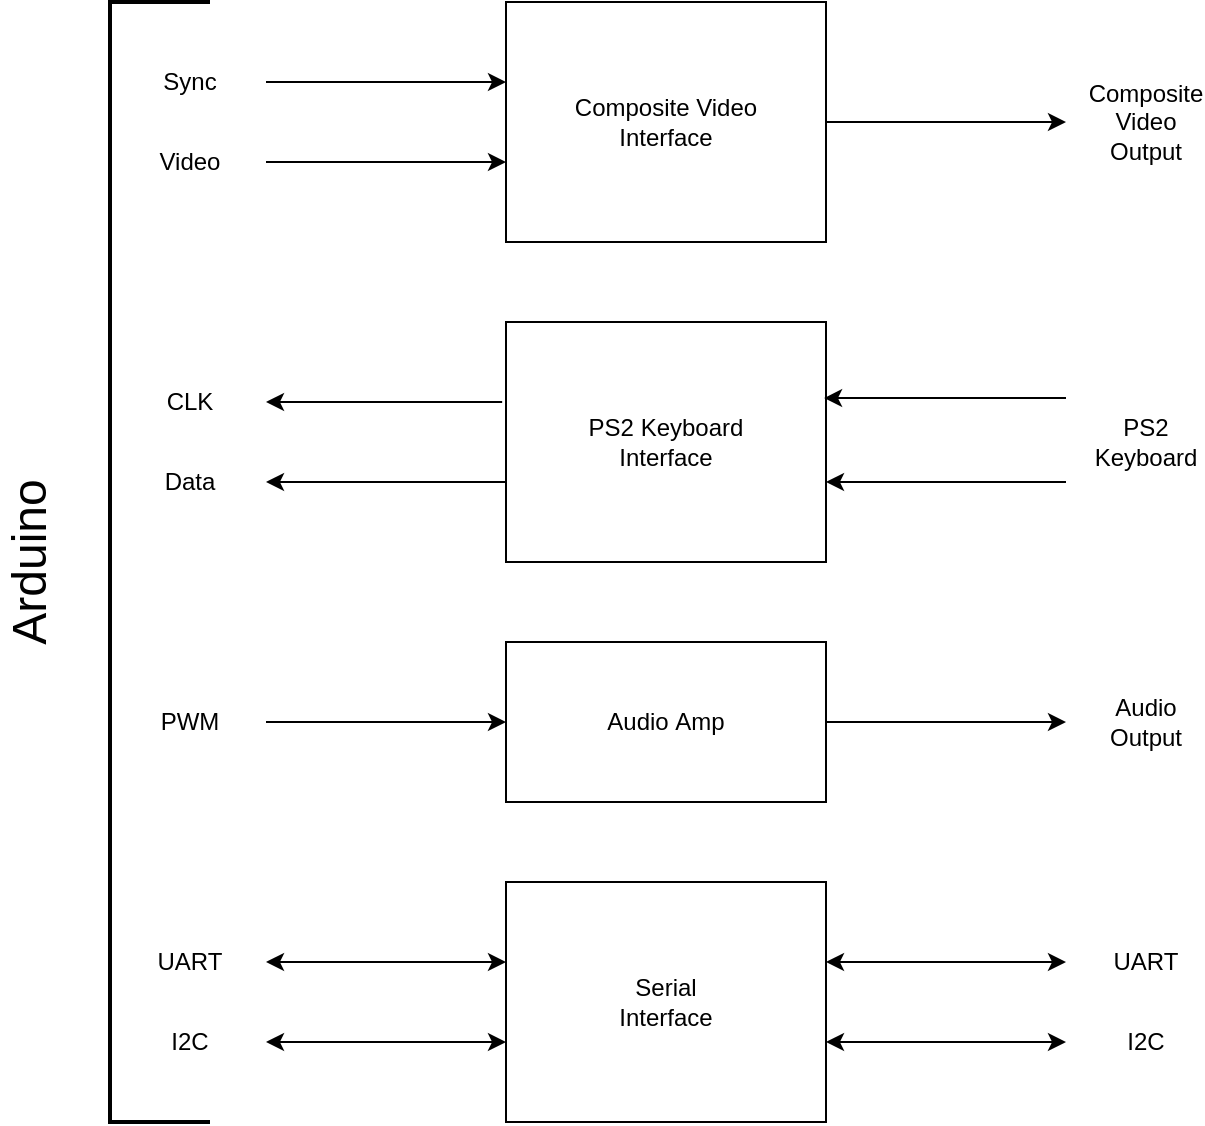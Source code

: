 <mxfile version="14.7.7" type="google"><diagram id="XFw0ANKCquUMDcCiUBoY" name="Page-1"><mxGraphModel dx="955" dy="582" grid="1" gridSize="10" guides="1" tooltips="1" connect="1" arrows="1" fold="1" page="1" pageScale="1" pageWidth="850" pageHeight="1100" math="0" shadow="0"><root><mxCell id="0"/><mxCell id="1" parent="0"/><mxCell id="axnZPwphHVGIQs4i_vbI-1" value="Composite Video &lt;br&gt;Interface" style="rounded=0;whiteSpace=wrap;html=1;" parent="1" vertex="1"><mxGeometry x="358" y="160" width="160" height="120" as="geometry"/></mxCell><mxCell id="axnZPwphHVGIQs4i_vbI-2" value="PS2 Keyboard&lt;br&gt;Interface" style="rounded=0;whiteSpace=wrap;html=1;" parent="1" vertex="1"><mxGeometry x="358" y="320" width="160" height="120" as="geometry"/></mxCell><mxCell id="axnZPwphHVGIQs4i_vbI-3" value="Audio&amp;nbsp;Amp" style="rounded=0;whiteSpace=wrap;html=1;" parent="1" vertex="1"><mxGeometry x="358" y="480" width="160" height="80" as="geometry"/></mxCell><mxCell id="axnZPwphHVGIQs4i_vbI-5" value="" style="endArrow=classic;html=1;exitX=1;exitY=0.5;exitDx=0;exitDy=0;" parent="1" source="axnZPwphHVGIQs4i_vbI-3" edge="1"><mxGeometry width="50" height="50" relative="1" as="geometry"><mxPoint x="578" y="490" as="sourcePoint"/><mxPoint x="638" y="520" as="targetPoint"/></mxGeometry></mxCell><mxCell id="axnZPwphHVGIQs4i_vbI-7" value="" style="endArrow=classic;html=1;exitX=1;exitY=0.5;exitDx=0;exitDy=0;" parent="1" source="axnZPwphHVGIQs4i_vbI-1" edge="1"><mxGeometry width="50" height="50" relative="1" as="geometry"><mxPoint x="598" y="220" as="sourcePoint"/><mxPoint x="638" y="220" as="targetPoint"/></mxGeometry></mxCell><mxCell id="axnZPwphHVGIQs4i_vbI-8" value="" style="endArrow=classic;html=1;" parent="1" edge="1"><mxGeometry width="50" height="50" relative="1" as="geometry"><mxPoint x="238" y="200" as="sourcePoint"/><mxPoint x="358" y="200" as="targetPoint"/></mxGeometry></mxCell><mxCell id="axnZPwphHVGIQs4i_vbI-9" value="" style="endArrow=classic;html=1;" parent="1" edge="1"><mxGeometry width="50" height="50" relative="1" as="geometry"><mxPoint x="238" y="240" as="sourcePoint"/><mxPoint x="358" y="240" as="targetPoint"/></mxGeometry></mxCell><mxCell id="axnZPwphHVGIQs4i_vbI-12" value="" style="endArrow=classic;html=1;entryX=0;entryY=0.5;entryDx=0;entryDy=0;" parent="1" target="axnZPwphHVGIQs4i_vbI-3" edge="1"><mxGeometry width="50" height="50" relative="1" as="geometry"><mxPoint x="238" y="520" as="sourcePoint"/><mxPoint x="268" y="470" as="targetPoint"/></mxGeometry></mxCell><mxCell id="axnZPwphHVGIQs4i_vbI-13" value="" style="strokeWidth=2;html=1;shape=mxgraph.flowchart.annotation_1;align=left;pointerEvents=1;" parent="1" vertex="1"><mxGeometry x="160" y="160" width="50" height="560" as="geometry"/></mxCell><mxCell id="axnZPwphHVGIQs4i_vbI-14" value="&lt;font style=&quot;font-size: 24px&quot;&gt;Arduino&lt;/font&gt;" style="text;html=1;strokeColor=none;fillColor=none;align=center;verticalAlign=middle;whiteSpace=wrap;rounded=0;rotation=-90;" parent="1" vertex="1"><mxGeometry x="100" y="430" width="40" height="20" as="geometry"/></mxCell><mxCell id="axnZPwphHVGIQs4i_vbI-17" value="PWM" style="text;html=1;strokeColor=none;fillColor=none;align=center;verticalAlign=middle;whiteSpace=wrap;rounded=0;" parent="1" vertex="1"><mxGeometry x="180" y="510" width="40" height="20" as="geometry"/></mxCell><mxCell id="axnZPwphHVGIQs4i_vbI-18" value="Sync" style="text;html=1;strokeColor=none;fillColor=none;align=center;verticalAlign=middle;whiteSpace=wrap;rounded=0;" parent="1" vertex="1"><mxGeometry x="180" y="190" width="40" height="20" as="geometry"/></mxCell><mxCell id="axnZPwphHVGIQs4i_vbI-19" value="Video" style="text;html=1;strokeColor=none;fillColor=none;align=center;verticalAlign=middle;whiteSpace=wrap;rounded=0;" parent="1" vertex="1"><mxGeometry x="180" y="230" width="40" height="20" as="geometry"/></mxCell><mxCell id="axnZPwphHVGIQs4i_vbI-23" value="" style="endArrow=classic;html=1;" parent="1" edge="1"><mxGeometry width="50" height="50" relative="1" as="geometry"><mxPoint x="638" y="400" as="sourcePoint"/><mxPoint x="518" y="400" as="targetPoint"/></mxGeometry></mxCell><mxCell id="axnZPwphHVGIQs4i_vbI-24" value="" style="endArrow=classic;html=1;exitX=-0.012;exitY=0.333;exitDx=0;exitDy=0;exitPerimeter=0;" parent="1" source="axnZPwphHVGIQs4i_vbI-2" edge="1"><mxGeometry width="50" height="50" relative="1" as="geometry"><mxPoint x="358" y="690" as="sourcePoint"/><mxPoint x="238" y="360" as="targetPoint"/></mxGeometry></mxCell><mxCell id="axnZPwphHVGIQs4i_vbI-25" value="" style="endArrow=classic;html=1;" parent="1" edge="1"><mxGeometry width="50" height="50" relative="1" as="geometry"><mxPoint x="358" y="400" as="sourcePoint"/><mxPoint x="238" y="400" as="targetPoint"/></mxGeometry></mxCell><mxCell id="axnZPwphHVGIQs4i_vbI-26" value="CLK" style="text;html=1;strokeColor=none;fillColor=none;align=center;verticalAlign=middle;whiteSpace=wrap;rounded=0;" parent="1" vertex="1"><mxGeometry x="180" y="350" width="40" height="20" as="geometry"/></mxCell><mxCell id="axnZPwphHVGIQs4i_vbI-27" value="Data" style="text;html=1;strokeColor=none;fillColor=none;align=center;verticalAlign=middle;whiteSpace=wrap;rounded=0;" parent="1" vertex="1"><mxGeometry x="180" y="390" width="40" height="20" as="geometry"/></mxCell><mxCell id="axnZPwphHVGIQs4i_vbI-28" value="" style="endArrow=classic;html=1;entryX=0.994;entryY=0.317;entryDx=0;entryDy=0;entryPerimeter=0;" parent="1" target="axnZPwphHVGIQs4i_vbI-2" edge="1"><mxGeometry width="50" height="50" relative="1" as="geometry"><mxPoint x="638" y="358" as="sourcePoint"/><mxPoint x="748" y="280" as="targetPoint"/></mxGeometry></mxCell><mxCell id="_CMgQJEkuJfN52G742KG-1" value="Serial&lt;br&gt;Interface" style="rounded=0;whiteSpace=wrap;html=1;" vertex="1" parent="1"><mxGeometry x="358" y="600" width="160" height="120" as="geometry"/></mxCell><mxCell id="_CMgQJEkuJfN52G742KG-2" value="" style="endArrow=classic;startArrow=classic;html=1;" edge="1" parent="1"><mxGeometry width="50" height="50" relative="1" as="geometry"><mxPoint x="518" y="640" as="sourcePoint"/><mxPoint x="638" y="640" as="targetPoint"/></mxGeometry></mxCell><mxCell id="_CMgQJEkuJfN52G742KG-3" value="" style="endArrow=classic;startArrow=classic;html=1;" edge="1" parent="1"><mxGeometry width="50" height="50" relative="1" as="geometry"><mxPoint x="518" y="680" as="sourcePoint"/><mxPoint x="638" y="680" as="targetPoint"/></mxGeometry></mxCell><mxCell id="_CMgQJEkuJfN52G742KG-4" value="" style="endArrow=classic;startArrow=classic;html=1;" edge="1" parent="1"><mxGeometry width="50" height="50" relative="1" as="geometry"><mxPoint x="238" y="640" as="sourcePoint"/><mxPoint x="358" y="640" as="targetPoint"/></mxGeometry></mxCell><mxCell id="_CMgQJEkuJfN52G742KG-5" value="" style="endArrow=classic;startArrow=classic;html=1;" edge="1" parent="1"><mxGeometry width="50" height="50" relative="1" as="geometry"><mxPoint x="238" y="680" as="sourcePoint"/><mxPoint x="358" y="680" as="targetPoint"/></mxGeometry></mxCell><mxCell id="_CMgQJEkuJfN52G742KG-6" value="UART" style="text;html=1;strokeColor=none;fillColor=none;align=center;verticalAlign=middle;whiteSpace=wrap;rounded=0;" vertex="1" parent="1"><mxGeometry x="180" y="630" width="40" height="20" as="geometry"/></mxCell><mxCell id="_CMgQJEkuJfN52G742KG-7" value="I2C" style="text;html=1;strokeColor=none;fillColor=none;align=center;verticalAlign=middle;whiteSpace=wrap;rounded=0;" vertex="1" parent="1"><mxGeometry x="180" y="670" width="40" height="20" as="geometry"/></mxCell><mxCell id="_CMgQJEkuJfN52G742KG-8" value="Composite&lt;br&gt;Video Output" style="text;html=1;strokeColor=none;fillColor=none;align=center;verticalAlign=middle;whiteSpace=wrap;rounded=0;" vertex="1" parent="1"><mxGeometry x="658" y="210" width="40" height="20" as="geometry"/></mxCell><mxCell id="_CMgQJEkuJfN52G742KG-9" value="PS2&lt;br&gt;Keyboard" style="text;html=1;strokeColor=none;fillColor=none;align=center;verticalAlign=middle;whiteSpace=wrap;rounded=0;" vertex="1" parent="1"><mxGeometry x="658" y="370" width="40" height="20" as="geometry"/></mxCell><mxCell id="_CMgQJEkuJfN52G742KG-10" value="Audio&lt;br&gt;Output" style="text;html=1;strokeColor=none;fillColor=none;align=center;verticalAlign=middle;whiteSpace=wrap;rounded=0;" vertex="1" parent="1"><mxGeometry x="658" y="510" width="40" height="20" as="geometry"/></mxCell><mxCell id="_CMgQJEkuJfN52G742KG-11" value="UART" style="text;html=1;strokeColor=none;fillColor=none;align=center;verticalAlign=middle;whiteSpace=wrap;rounded=0;" vertex="1" parent="1"><mxGeometry x="658" y="630" width="40" height="20" as="geometry"/></mxCell><mxCell id="_CMgQJEkuJfN52G742KG-12" value="I2C" style="text;html=1;strokeColor=none;fillColor=none;align=center;verticalAlign=middle;whiteSpace=wrap;rounded=0;" vertex="1" parent="1"><mxGeometry x="658" y="670" width="40" height="20" as="geometry"/></mxCell></root></mxGraphModel></diagram></mxfile>